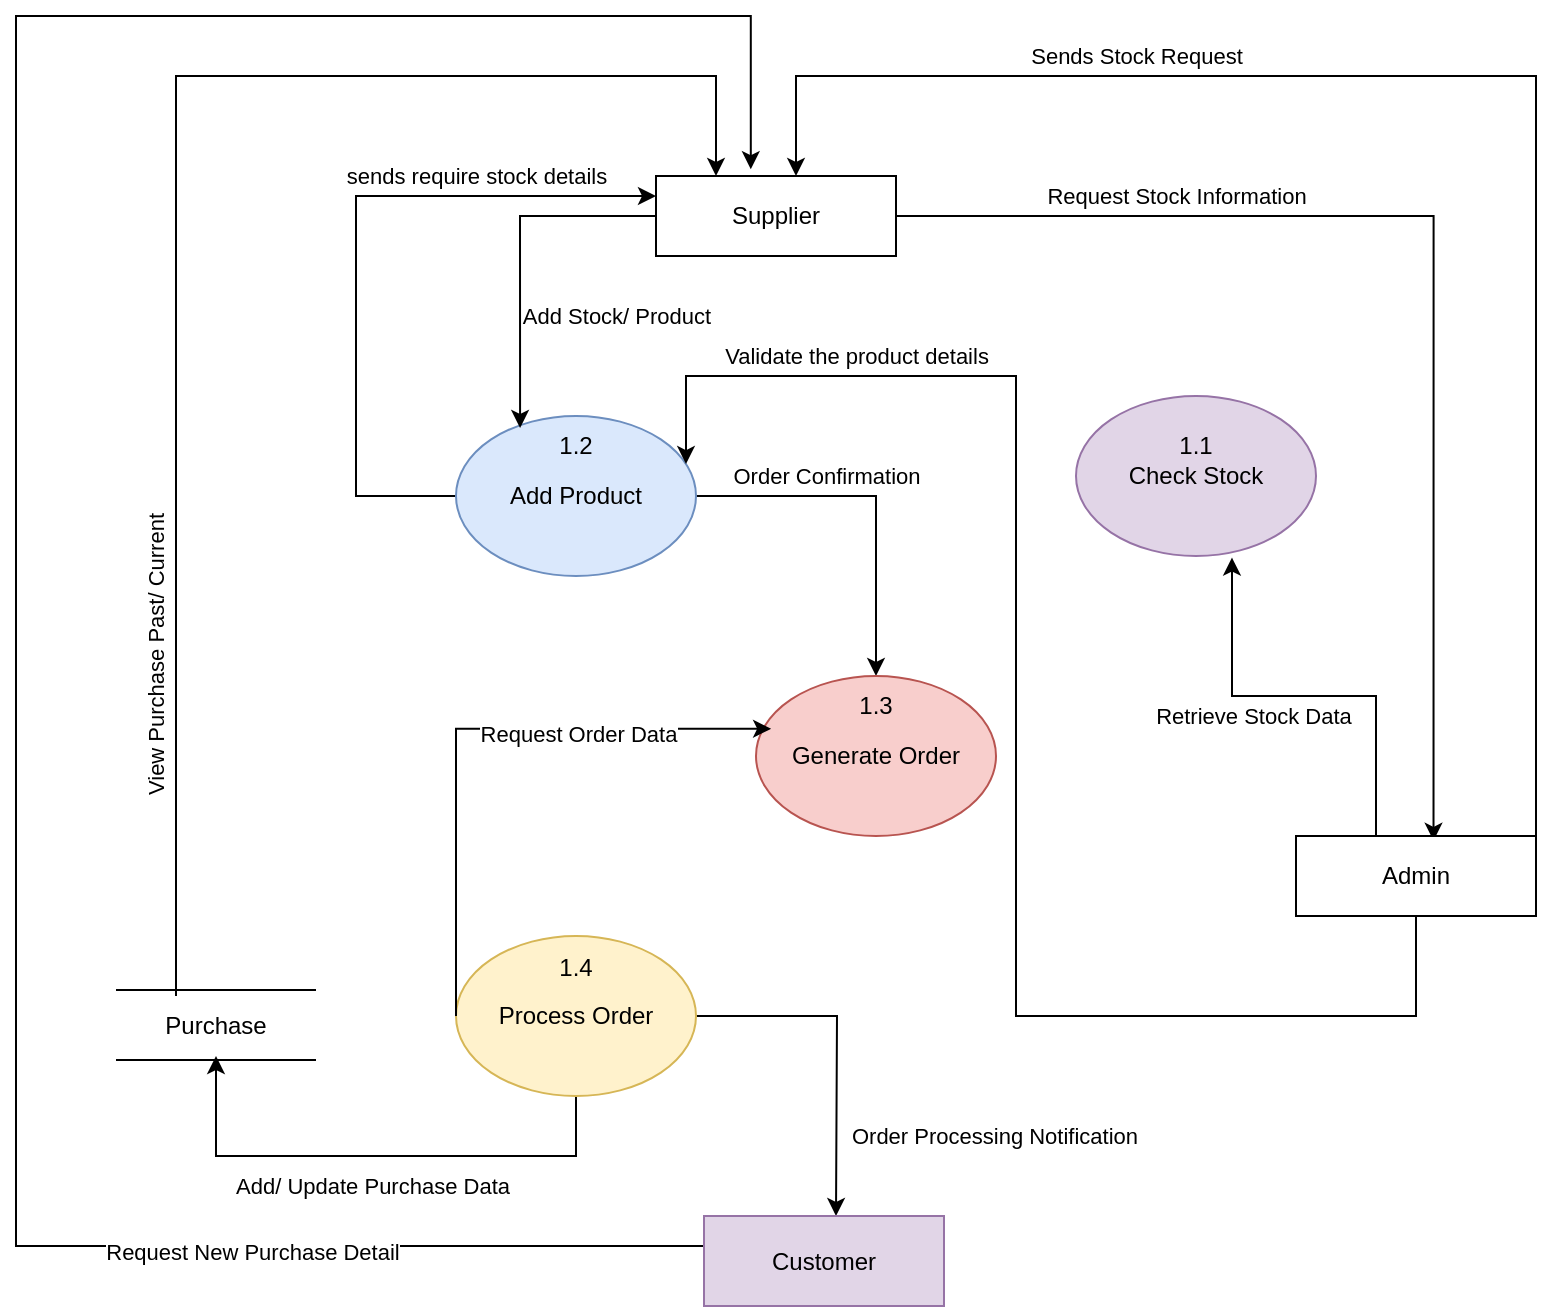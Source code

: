 <mxfile version="26.0.4">
  <diagram name="Page-1" id="mo0Z3RIZQ9WtXxjzt153">
    <mxGraphModel dx="1303" dy="1875" grid="1" gridSize="10" guides="1" tooltips="1" connect="1" arrows="1" fold="1" page="1" pageScale="1" pageWidth="827" pageHeight="1169" math="0" shadow="0">
      <root>
        <mxCell id="0" />
        <mxCell id="1" parent="0" />
        <mxCell id="6pQfEWJAAGMHUiOHt3Cx-7" style="edgeStyle=orthogonalEdgeStyle;rounded=0;orthogonalLoop=1;jettySize=auto;html=1;entryX=0.573;entryY=0.06;entryDx=0;entryDy=0;entryPerimeter=0;" parent="1" source="6pQfEWJAAGMHUiOHt3Cx-1" target="6pQfEWJAAGMHUiOHt3Cx-13" edge="1">
          <mxGeometry relative="1" as="geometry" />
        </mxCell>
        <mxCell id="6pQfEWJAAGMHUiOHt3Cx-14" value="Request Stock Information" style="edgeLabel;html=1;align=center;verticalAlign=middle;resizable=0;points=[];" parent="6pQfEWJAAGMHUiOHt3Cx-7" vertex="1" connectable="0">
          <mxGeometry x="-0.52" y="-4" relative="1" as="geometry">
            <mxPoint y="-14" as="offset" />
          </mxGeometry>
        </mxCell>
        <mxCell id="6pQfEWJAAGMHUiOHt3Cx-1" value="Supplier" style="rounded=0;whiteSpace=wrap;html=1;" parent="1" vertex="1">
          <mxGeometry x="330" y="80" width="120" height="40" as="geometry" />
        </mxCell>
        <mxCell id="6pQfEWJAAGMHUiOHt3Cx-2" value="Check Stock" style="ellipse;whiteSpace=wrap;html=1;fillColor=#e1d5e7;strokeColor=#9673a6;" parent="1" vertex="1">
          <mxGeometry x="540" y="190" width="120" height="80" as="geometry" />
        </mxCell>
        <mxCell id="6pQfEWJAAGMHUiOHt3Cx-21" style="edgeStyle=orthogonalEdgeStyle;rounded=0;orthogonalLoop=1;jettySize=auto;html=1;entryX=0;entryY=0.25;entryDx=0;entryDy=0;" parent="1" source="6pQfEWJAAGMHUiOHt3Cx-3" target="6pQfEWJAAGMHUiOHt3Cx-1" edge="1">
          <mxGeometry relative="1" as="geometry">
            <Array as="points">
              <mxPoint x="180" y="240" />
              <mxPoint x="180" y="90" />
            </Array>
          </mxGeometry>
        </mxCell>
        <mxCell id="6pQfEWJAAGMHUiOHt3Cx-22" value="sends require stock details" style="edgeLabel;html=1;align=center;verticalAlign=middle;resizable=0;points=[];rotation=0;" parent="6pQfEWJAAGMHUiOHt3Cx-21" vertex="1" connectable="0">
          <mxGeometry x="-0.337" y="4" relative="1" as="geometry">
            <mxPoint x="64" y="-94" as="offset" />
          </mxGeometry>
        </mxCell>
        <mxCell id="6pQfEWJAAGMHUiOHt3Cx-25" style="edgeStyle=orthogonalEdgeStyle;rounded=0;orthogonalLoop=1;jettySize=auto;html=1;" parent="1" source="6pQfEWJAAGMHUiOHt3Cx-3" target="6pQfEWJAAGMHUiOHt3Cx-4" edge="1">
          <mxGeometry relative="1" as="geometry" />
        </mxCell>
        <mxCell id="6pQfEWJAAGMHUiOHt3Cx-26" value="Order Confirmation" style="edgeLabel;html=1;align=center;verticalAlign=middle;resizable=0;points=[];" parent="6pQfEWJAAGMHUiOHt3Cx-25" vertex="1" connectable="0">
          <mxGeometry x="-0.316" y="-3" relative="1" as="geometry">
            <mxPoint x="3" y="-13" as="offset" />
          </mxGeometry>
        </mxCell>
        <mxCell id="6pQfEWJAAGMHUiOHt3Cx-3" value="Add Product" style="ellipse;whiteSpace=wrap;html=1;fillColor=#dae8fc;strokeColor=#6c8ebf;" parent="1" vertex="1">
          <mxGeometry x="230" y="200" width="120" height="80" as="geometry" />
        </mxCell>
        <mxCell id="6pQfEWJAAGMHUiOHt3Cx-44" style="edgeStyle=orthogonalEdgeStyle;rounded=0;orthogonalLoop=1;jettySize=auto;html=1;entryX=0.5;entryY=0;entryDx=0;entryDy=0;exitX=1;exitY=0.5;exitDx=0;exitDy=0;" parent="1" source="6pQfEWJAAGMHUiOHt3Cx-6" edge="1">
          <mxGeometry relative="1" as="geometry">
            <mxPoint x="420" y="600" as="targetPoint" />
          </mxGeometry>
        </mxCell>
        <mxCell id="6pQfEWJAAGMHUiOHt3Cx-45" value="Order Processing Notification" style="edgeLabel;html=1;align=center;verticalAlign=middle;resizable=0;points=[];" parent="6pQfEWJAAGMHUiOHt3Cx-44" vertex="1" connectable="0">
          <mxGeometry x="-0.235" y="-3" relative="1" as="geometry">
            <mxPoint x="84" y="57" as="offset" />
          </mxGeometry>
        </mxCell>
        <mxCell id="6pQfEWJAAGMHUiOHt3Cx-4" value="Generate Order" style="ellipse;whiteSpace=wrap;html=1;fillColor=#f8cecc;strokeColor=#b85450;" parent="1" vertex="1">
          <mxGeometry x="380" y="330" width="120" height="80" as="geometry" />
        </mxCell>
        <mxCell id="6pQfEWJAAGMHUiOHt3Cx-31" style="edgeStyle=orthogonalEdgeStyle;rounded=0;orthogonalLoop=1;jettySize=auto;html=1;entryX=0.5;entryY=1;entryDx=0;entryDy=0;" parent="1" source="6pQfEWJAAGMHUiOHt3Cx-6" target="6pQfEWJAAGMHUiOHt3Cx-11" edge="1">
          <mxGeometry relative="1" as="geometry">
            <mxPoint x="100" y="530" as="targetPoint" />
            <Array as="points">
              <mxPoint x="290" y="570" />
              <mxPoint x="110" y="570" />
            </Array>
          </mxGeometry>
        </mxCell>
        <mxCell id="6pQfEWJAAGMHUiOHt3Cx-32" value="Add/ Update Purchase Data" style="edgeLabel;html=1;align=center;verticalAlign=middle;resizable=0;points=[];" parent="6pQfEWJAAGMHUiOHt3Cx-31" vertex="1" connectable="0">
          <mxGeometry x="0.018" y="3" relative="1" as="geometry">
            <mxPoint y="12" as="offset" />
          </mxGeometry>
        </mxCell>
        <mxCell id="6pQfEWJAAGMHUiOHt3Cx-6" value="Process Order" style="ellipse;whiteSpace=wrap;html=1;fillColor=#fff2cc;strokeColor=#d6b656;" parent="1" vertex="1">
          <mxGeometry x="230" y="460" width="120" height="80" as="geometry" />
        </mxCell>
        <mxCell id="6pQfEWJAAGMHUiOHt3Cx-33" style="edgeStyle=orthogonalEdgeStyle;rounded=0;orthogonalLoop=1;jettySize=auto;html=1;" parent="1" source="6pQfEWJAAGMHUiOHt3Cx-11" target="6pQfEWJAAGMHUiOHt3Cx-1" edge="1">
          <mxGeometry relative="1" as="geometry">
            <Array as="points">
              <mxPoint x="90" y="30" />
              <mxPoint x="360" y="30" />
            </Array>
          </mxGeometry>
        </mxCell>
        <mxCell id="6pQfEWJAAGMHUiOHt3Cx-35" value="View Purchase Past/ Current" style="edgeLabel;html=1;align=center;verticalAlign=middle;resizable=0;points=[];rotation=-90;" parent="6pQfEWJAAGMHUiOHt3Cx-33" vertex="1" connectable="0">
          <mxGeometry x="-0.555" relative="1" as="geometry">
            <mxPoint x="-10" y="3" as="offset" />
          </mxGeometry>
        </mxCell>
        <mxCell id="6pQfEWJAAGMHUiOHt3Cx-11" value="Purchase" style="text;html=1;align=center;verticalAlign=middle;whiteSpace=wrap;rounded=0;" parent="1" vertex="1">
          <mxGeometry x="80" y="490" width="60" height="30" as="geometry" />
        </mxCell>
        <mxCell id="6pQfEWJAAGMHUiOHt3Cx-12" value="" style="shape=link;html=1;rounded=0;width=35;" parent="1" edge="1">
          <mxGeometry width="100" relative="1" as="geometry">
            <mxPoint x="60" y="504.5" as="sourcePoint" />
            <mxPoint x="160" y="504.5" as="targetPoint" />
            <Array as="points">
              <mxPoint x="110" y="504.5" />
            </Array>
          </mxGeometry>
        </mxCell>
        <mxCell id="6pQfEWJAAGMHUiOHt3Cx-17" style="edgeStyle=orthogonalEdgeStyle;rounded=0;orthogonalLoop=1;jettySize=auto;html=1;" parent="1" edge="1">
          <mxGeometry relative="1" as="geometry">
            <mxPoint x="770.0" y="410" as="sourcePoint" />
            <mxPoint x="400.0" y="80" as="targetPoint" />
            <Array as="points">
              <mxPoint x="769.99" y="30" />
              <mxPoint x="399.99" y="30" />
            </Array>
          </mxGeometry>
        </mxCell>
        <mxCell id="6pQfEWJAAGMHUiOHt3Cx-18" value="Sends Stock Request" style="edgeLabel;html=1;align=center;verticalAlign=middle;resizable=0;points=[];" parent="6pQfEWJAAGMHUiOHt3Cx-17" vertex="1" connectable="0">
          <mxGeometry x="0.454" relative="1" as="geometry">
            <mxPoint x="1" y="-10" as="offset" />
          </mxGeometry>
        </mxCell>
        <mxCell id="6pQfEWJAAGMHUiOHt3Cx-23" style="edgeStyle=orthogonalEdgeStyle;rounded=0;orthogonalLoop=1;jettySize=auto;html=1;" parent="1" source="6pQfEWJAAGMHUiOHt3Cx-13" target="6pQfEWJAAGMHUiOHt3Cx-3" edge="1">
          <mxGeometry relative="1" as="geometry">
            <Array as="points">
              <mxPoint x="710" y="500" />
              <mxPoint x="510" y="500" />
              <mxPoint x="510" y="180" />
              <mxPoint x="345" y="180" />
            </Array>
          </mxGeometry>
        </mxCell>
        <mxCell id="6pQfEWJAAGMHUiOHt3Cx-24" value="Validate the product details" style="edgeLabel;html=1;align=center;verticalAlign=middle;resizable=0;points=[];rotation=0;" parent="6pQfEWJAAGMHUiOHt3Cx-23" vertex="1" connectable="0">
          <mxGeometry x="-0.212" y="3" relative="1" as="geometry">
            <mxPoint x="-77" y="-273" as="offset" />
          </mxGeometry>
        </mxCell>
        <mxCell id="6pQfEWJAAGMHUiOHt3Cx-13" value="Admin" style="rounded=0;whiteSpace=wrap;html=1;" parent="1" vertex="1">
          <mxGeometry x="650" y="410" width="120" height="40" as="geometry" />
        </mxCell>
        <mxCell id="6pQfEWJAAGMHUiOHt3Cx-15" style="edgeStyle=orthogonalEdgeStyle;rounded=0;orthogonalLoop=1;jettySize=auto;html=1;entryX=0.65;entryY=1.01;entryDx=0;entryDy=0;entryPerimeter=0;" parent="1" source="6pQfEWJAAGMHUiOHt3Cx-13" target="6pQfEWJAAGMHUiOHt3Cx-2" edge="1">
          <mxGeometry relative="1" as="geometry">
            <Array as="points">
              <mxPoint x="690" y="340" />
              <mxPoint x="618" y="340" />
            </Array>
          </mxGeometry>
        </mxCell>
        <mxCell id="6pQfEWJAAGMHUiOHt3Cx-16" value="Retrieve Stock Data&amp;nbsp;" style="edgeLabel;html=1;align=center;verticalAlign=middle;resizable=0;points=[];" parent="6pQfEWJAAGMHUiOHt3Cx-15" vertex="1" connectable="0">
          <mxGeometry x="0.306" y="1" relative="1" as="geometry">
            <mxPoint x="8" y="9" as="offset" />
          </mxGeometry>
        </mxCell>
        <mxCell id="6pQfEWJAAGMHUiOHt3Cx-19" style="edgeStyle=orthogonalEdgeStyle;rounded=0;orthogonalLoop=1;jettySize=auto;html=1;exitX=0;exitY=0.5;exitDx=0;exitDy=0;entryX=0.267;entryY=0.075;entryDx=0;entryDy=0;entryPerimeter=0;" parent="1" source="6pQfEWJAAGMHUiOHt3Cx-1" target="6pQfEWJAAGMHUiOHt3Cx-3" edge="1">
          <mxGeometry relative="1" as="geometry" />
        </mxCell>
        <mxCell id="6pQfEWJAAGMHUiOHt3Cx-20" value="Add Stock/ Product" style="edgeLabel;html=1;align=center;verticalAlign=middle;resizable=0;points=[];" parent="6pQfEWJAAGMHUiOHt3Cx-19" vertex="1" connectable="0">
          <mxGeometry x="0.402" relative="1" as="geometry">
            <mxPoint x="48" y="-4" as="offset" />
          </mxGeometry>
        </mxCell>
        <mxCell id="6pQfEWJAAGMHUiOHt3Cx-28" style="edgeStyle=orthogonalEdgeStyle;rounded=0;orthogonalLoop=1;jettySize=auto;html=1;entryX=0.063;entryY=0.33;entryDx=0;entryDy=0;entryPerimeter=0;" parent="1" source="6pQfEWJAAGMHUiOHt3Cx-6" target="6pQfEWJAAGMHUiOHt3Cx-4" edge="1">
          <mxGeometry relative="1" as="geometry">
            <Array as="points">
              <mxPoint x="230" y="356" />
            </Array>
          </mxGeometry>
        </mxCell>
        <mxCell id="6pQfEWJAAGMHUiOHt3Cx-29" value="Request Order Data" style="edgeLabel;html=1;align=center;verticalAlign=middle;resizable=0;points=[];" parent="6pQfEWJAAGMHUiOHt3Cx-28" vertex="1" connectable="0">
          <mxGeometry x="0.237" y="-2" relative="1" as="geometry">
            <mxPoint x="18" as="offset" />
          </mxGeometry>
        </mxCell>
        <mxCell id="6pQfEWJAAGMHUiOHt3Cx-36" value="1.1" style="text;html=1;align=center;verticalAlign=middle;whiteSpace=wrap;rounded=0;" parent="1" vertex="1">
          <mxGeometry x="570" y="200" width="60" height="30" as="geometry" />
        </mxCell>
        <mxCell id="6pQfEWJAAGMHUiOHt3Cx-37" value="1.2" style="text;html=1;align=center;verticalAlign=middle;whiteSpace=wrap;rounded=0;" parent="1" vertex="1">
          <mxGeometry x="260" y="200" width="60" height="30" as="geometry" />
        </mxCell>
        <mxCell id="6pQfEWJAAGMHUiOHt3Cx-39" value="1.3" style="text;html=1;align=center;verticalAlign=middle;whiteSpace=wrap;rounded=0;" parent="1" vertex="1">
          <mxGeometry x="410" y="330" width="60" height="30" as="geometry" />
        </mxCell>
        <mxCell id="6pQfEWJAAGMHUiOHt3Cx-40" value="1.4" style="text;html=1;align=center;verticalAlign=middle;whiteSpace=wrap;rounded=0;" parent="1" vertex="1">
          <mxGeometry x="260" y="461" width="60" height="30" as="geometry" />
        </mxCell>
        <mxCell id="6pQfEWJAAGMHUiOHt3Cx-46" style="edgeStyle=orthogonalEdgeStyle;rounded=0;orthogonalLoop=1;jettySize=auto;html=1;entryX=0.395;entryY=-0.085;entryDx=0;entryDy=0;entryPerimeter=0;" parent="1" target="6pQfEWJAAGMHUiOHt3Cx-1" edge="1">
          <mxGeometry relative="1" as="geometry">
            <Array as="points">
              <mxPoint x="10" y="615" />
              <mxPoint x="10" />
              <mxPoint x="377" />
            </Array>
            <mxPoint x="390" y="615" as="sourcePoint" />
          </mxGeometry>
        </mxCell>
        <mxCell id="6pQfEWJAAGMHUiOHt3Cx-47" value="Request New Purchase Detail" style="edgeLabel;html=1;align=center;verticalAlign=middle;resizable=0;points=[];" parent="6pQfEWJAAGMHUiOHt3Cx-46" vertex="1" connectable="0">
          <mxGeometry x="-0.636" y="3" relative="1" as="geometry">
            <mxPoint as="offset" />
          </mxGeometry>
        </mxCell>
        <mxCell id="rMUTynK8K1X3GUwapqbf-1" value="Customer" style="rounded=0;whiteSpace=wrap;html=1;fillColor=#e1d5e7;strokeColor=#9673a6;" parent="1" vertex="1">
          <mxGeometry x="354" y="600" width="120" height="45" as="geometry" />
        </mxCell>
      </root>
    </mxGraphModel>
  </diagram>
</mxfile>
